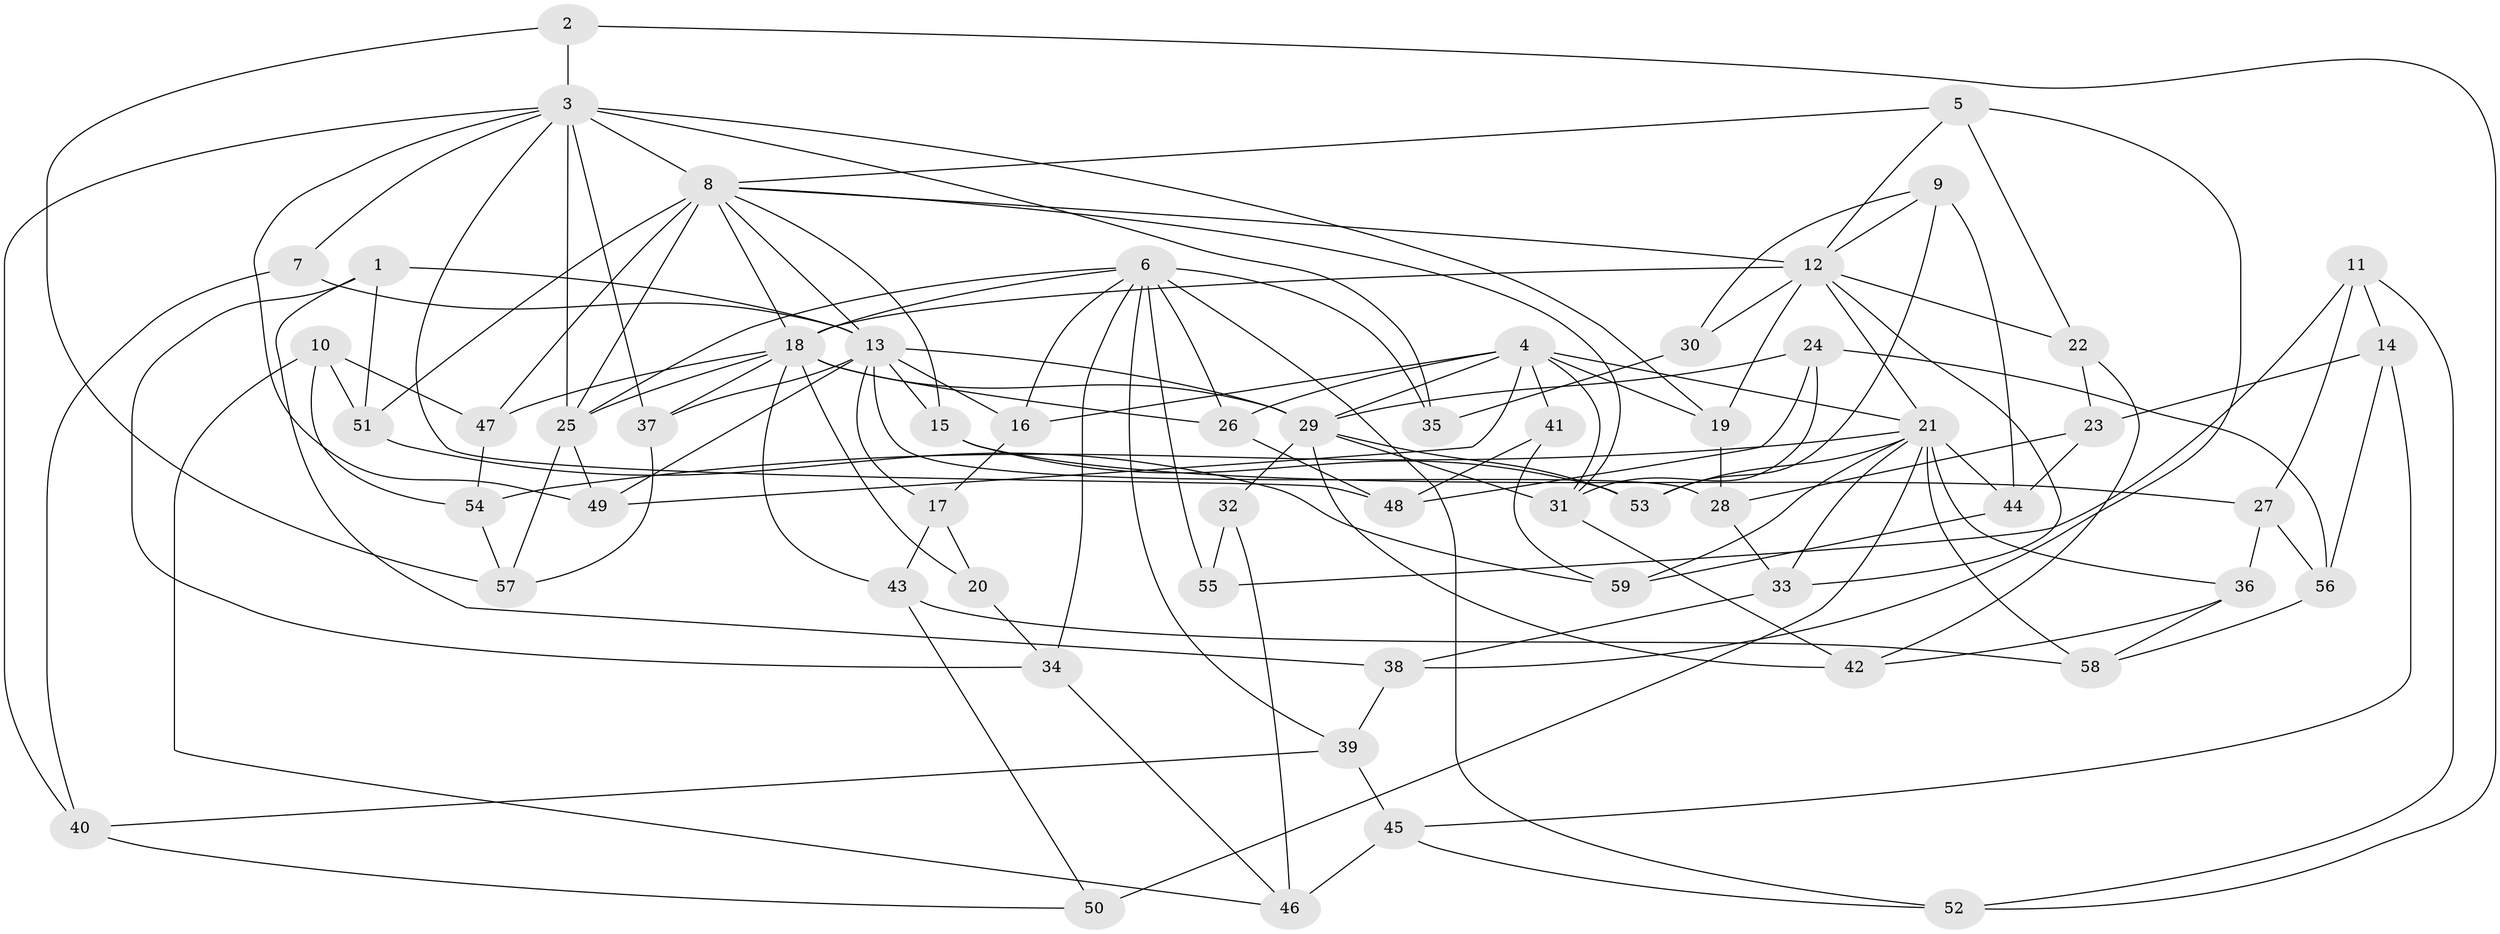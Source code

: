 // original degree distribution, {4: 1.0}
// Generated by graph-tools (version 1.1) at 2025/53/03/04/25 22:53:39]
// undirected, 59 vertices, 139 edges
graph export_dot {
  node [color=gray90,style=filled];
  1;
  2;
  3;
  4;
  5;
  6;
  7;
  8;
  9;
  10;
  11;
  12;
  13;
  14;
  15;
  16;
  17;
  18;
  19;
  20;
  21;
  22;
  23;
  24;
  25;
  26;
  27;
  28;
  29;
  30;
  31;
  32;
  33;
  34;
  35;
  36;
  37;
  38;
  39;
  40;
  41;
  42;
  43;
  44;
  45;
  46;
  47;
  48;
  49;
  50;
  51;
  52;
  53;
  54;
  55;
  56;
  57;
  58;
  59;
  1 -- 13 [weight=1.0];
  1 -- 34 [weight=1.0];
  1 -- 38 [weight=1.0];
  1 -- 51 [weight=1.0];
  2 -- 3 [weight=2.0];
  2 -- 52 [weight=1.0];
  2 -- 57 [weight=1.0];
  3 -- 7 [weight=1.0];
  3 -- 8 [weight=1.0];
  3 -- 19 [weight=1.0];
  3 -- 25 [weight=1.0];
  3 -- 35 [weight=2.0];
  3 -- 37 [weight=1.0];
  3 -- 40 [weight=1.0];
  3 -- 48 [weight=1.0];
  3 -- 49 [weight=1.0];
  4 -- 16 [weight=1.0];
  4 -- 19 [weight=1.0];
  4 -- 21 [weight=1.0];
  4 -- 26 [weight=1.0];
  4 -- 29 [weight=1.0];
  4 -- 31 [weight=2.0];
  4 -- 41 [weight=2.0];
  4 -- 49 [weight=1.0];
  5 -- 8 [weight=1.0];
  5 -- 12 [weight=1.0];
  5 -- 22 [weight=1.0];
  5 -- 38 [weight=1.0];
  6 -- 16 [weight=1.0];
  6 -- 18 [weight=1.0];
  6 -- 25 [weight=1.0];
  6 -- 26 [weight=1.0];
  6 -- 34 [weight=1.0];
  6 -- 35 [weight=1.0];
  6 -- 39 [weight=1.0];
  6 -- 52 [weight=1.0];
  6 -- 55 [weight=2.0];
  7 -- 13 [weight=2.0];
  7 -- 40 [weight=1.0];
  8 -- 12 [weight=1.0];
  8 -- 13 [weight=1.0];
  8 -- 15 [weight=1.0];
  8 -- 18 [weight=1.0];
  8 -- 25 [weight=3.0];
  8 -- 31 [weight=1.0];
  8 -- 47 [weight=1.0];
  8 -- 51 [weight=1.0];
  9 -- 12 [weight=1.0];
  9 -- 30 [weight=1.0];
  9 -- 44 [weight=1.0];
  9 -- 53 [weight=1.0];
  10 -- 46 [weight=1.0];
  10 -- 47 [weight=1.0];
  10 -- 51 [weight=1.0];
  10 -- 54 [weight=1.0];
  11 -- 14 [weight=1.0];
  11 -- 27 [weight=1.0];
  11 -- 52 [weight=1.0];
  11 -- 55 [weight=1.0];
  12 -- 18 [weight=2.0];
  12 -- 19 [weight=1.0];
  12 -- 21 [weight=2.0];
  12 -- 22 [weight=1.0];
  12 -- 30 [weight=2.0];
  12 -- 33 [weight=1.0];
  13 -- 15 [weight=1.0];
  13 -- 16 [weight=1.0];
  13 -- 17 [weight=1.0];
  13 -- 28 [weight=1.0];
  13 -- 29 [weight=2.0];
  13 -- 37 [weight=1.0];
  13 -- 49 [weight=1.0];
  14 -- 23 [weight=1.0];
  14 -- 45 [weight=1.0];
  14 -- 56 [weight=1.0];
  15 -- 27 [weight=1.0];
  15 -- 53 [weight=1.0];
  16 -- 17 [weight=1.0];
  17 -- 20 [weight=1.0];
  17 -- 43 [weight=1.0];
  18 -- 20 [weight=2.0];
  18 -- 25 [weight=1.0];
  18 -- 26 [weight=1.0];
  18 -- 29 [weight=1.0];
  18 -- 37 [weight=1.0];
  18 -- 43 [weight=1.0];
  18 -- 47 [weight=1.0];
  19 -- 28 [weight=1.0];
  20 -- 34 [weight=1.0];
  21 -- 33 [weight=1.0];
  21 -- 36 [weight=1.0];
  21 -- 44 [weight=1.0];
  21 -- 50 [weight=2.0];
  21 -- 53 [weight=1.0];
  21 -- 54 [weight=1.0];
  21 -- 58 [weight=1.0];
  21 -- 59 [weight=1.0];
  22 -- 23 [weight=1.0];
  22 -- 42 [weight=1.0];
  23 -- 28 [weight=1.0];
  23 -- 44 [weight=1.0];
  24 -- 29 [weight=1.0];
  24 -- 31 [weight=1.0];
  24 -- 48 [weight=1.0];
  24 -- 56 [weight=1.0];
  25 -- 49 [weight=1.0];
  25 -- 57 [weight=1.0];
  26 -- 48 [weight=1.0];
  27 -- 36 [weight=1.0];
  27 -- 56 [weight=1.0];
  28 -- 33 [weight=1.0];
  29 -- 31 [weight=1.0];
  29 -- 32 [weight=2.0];
  29 -- 42 [weight=1.0];
  29 -- 53 [weight=1.0];
  30 -- 35 [weight=1.0];
  31 -- 42 [weight=1.0];
  32 -- 46 [weight=1.0];
  32 -- 55 [weight=1.0];
  33 -- 38 [weight=1.0];
  34 -- 46 [weight=1.0];
  36 -- 42 [weight=1.0];
  36 -- 58 [weight=1.0];
  37 -- 57 [weight=1.0];
  38 -- 39 [weight=1.0];
  39 -- 40 [weight=1.0];
  39 -- 45 [weight=1.0];
  40 -- 50 [weight=1.0];
  41 -- 48 [weight=1.0];
  41 -- 59 [weight=1.0];
  43 -- 50 [weight=1.0];
  43 -- 58 [weight=1.0];
  44 -- 59 [weight=1.0];
  45 -- 46 [weight=1.0];
  45 -- 52 [weight=1.0];
  47 -- 54 [weight=1.0];
  51 -- 59 [weight=1.0];
  54 -- 57 [weight=1.0];
  56 -- 58 [weight=1.0];
}
